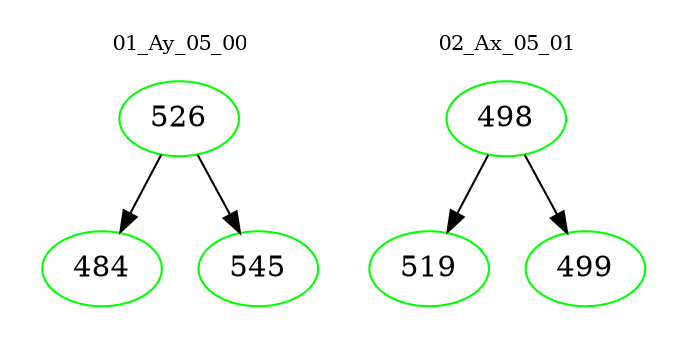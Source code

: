 digraph{
subgraph cluster_0 {
color = white
label = "01_Ay_05_00";
fontsize=10;
T0_526 [label="526", color="green"]
T0_526 -> T0_484 [color="black"]
T0_484 [label="484", color="green"]
T0_526 -> T0_545 [color="black"]
T0_545 [label="545", color="green"]
}
subgraph cluster_1 {
color = white
label = "02_Ax_05_01";
fontsize=10;
T1_498 [label="498", color="green"]
T1_498 -> T1_519 [color="black"]
T1_519 [label="519", color="green"]
T1_498 -> T1_499 [color="black"]
T1_499 [label="499", color="green"]
}
}
